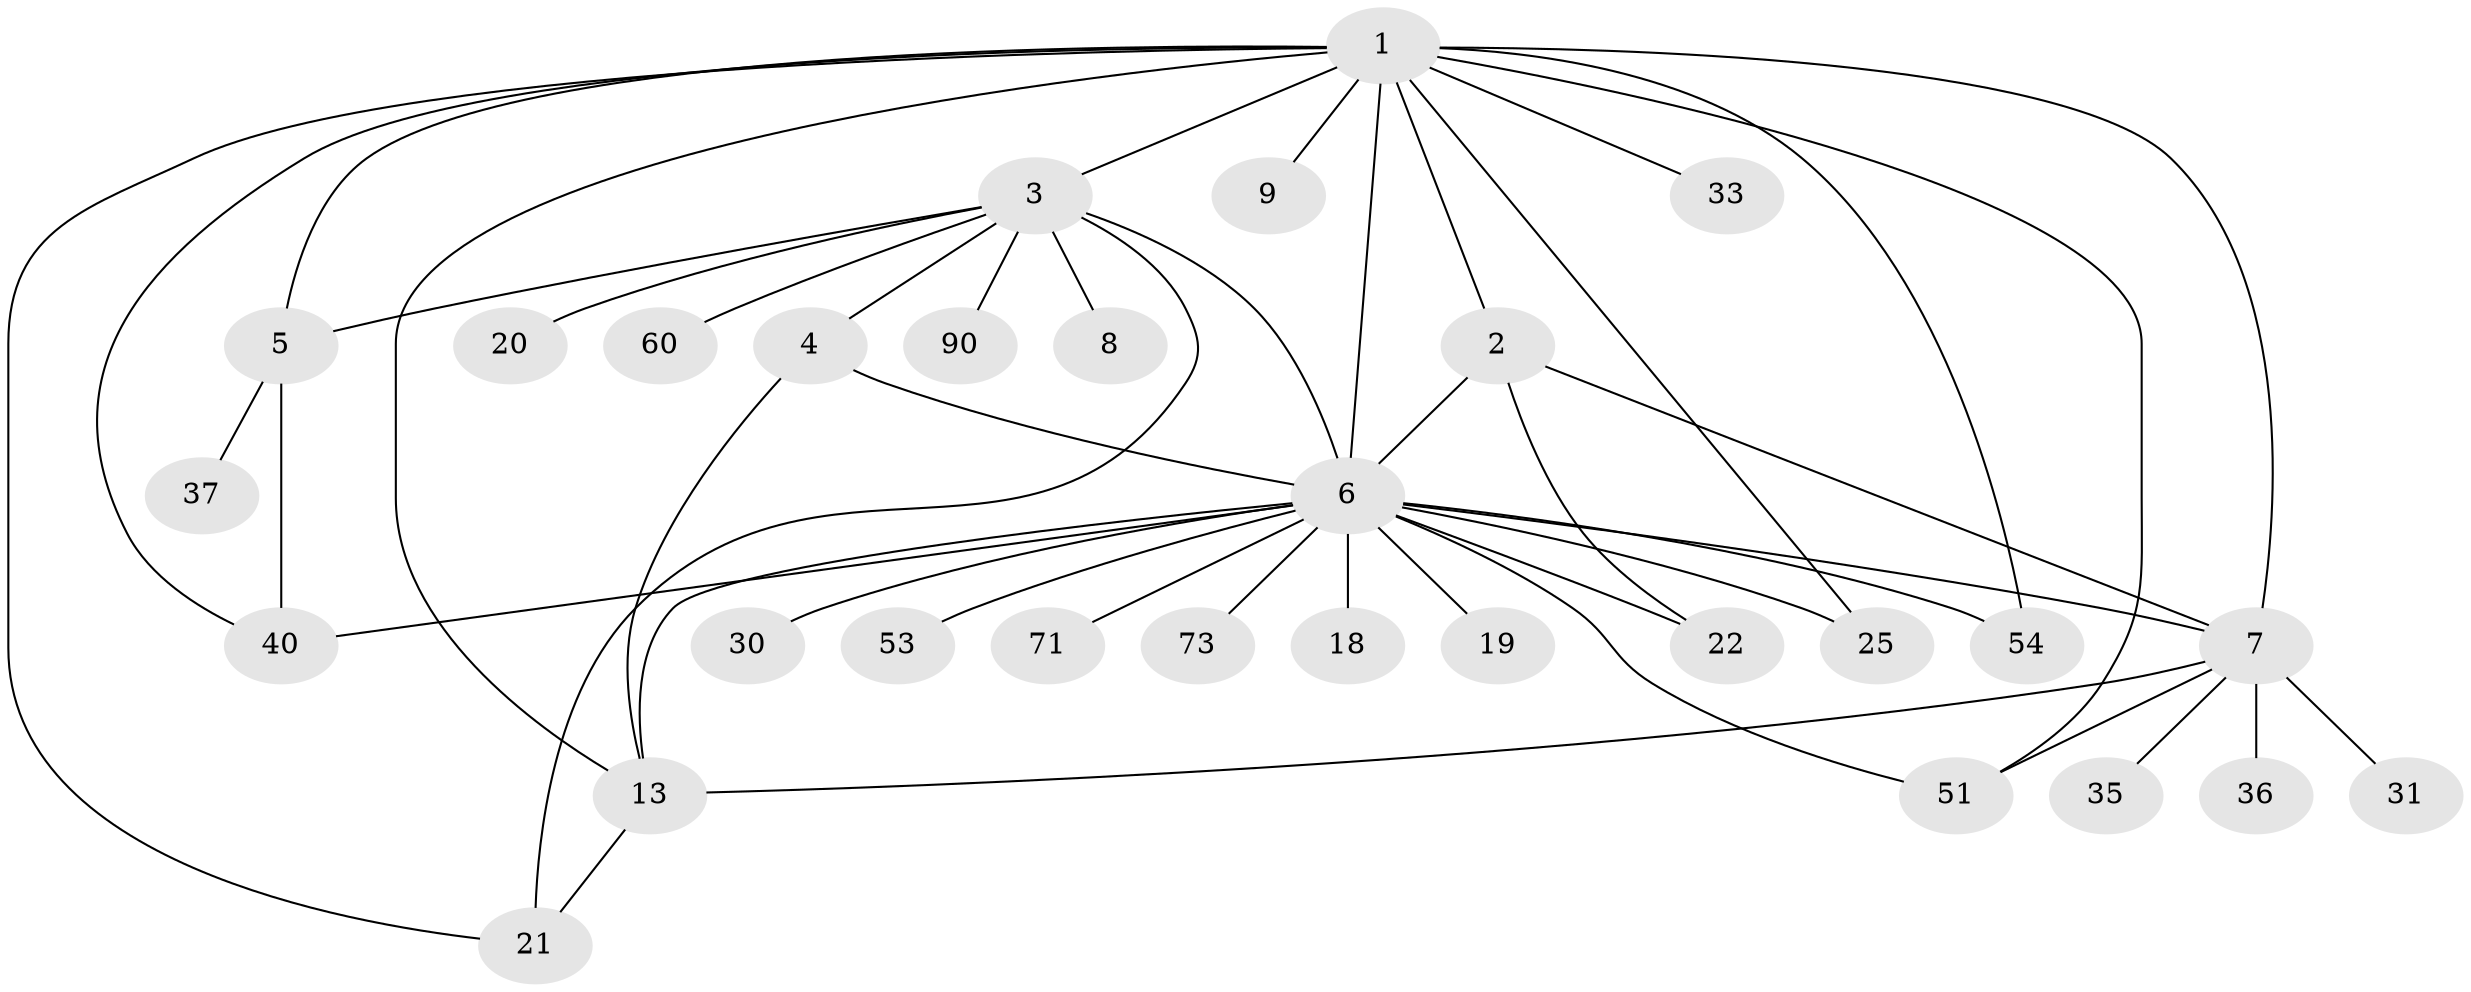 // original degree distribution, {17: 0.01, 6: 0.03, 10: 0.02, 4: 0.09, 8: 0.02, 16: 0.01, 13: 0.01, 1: 0.58, 2: 0.09, 5: 0.02, 7: 0.01, 3: 0.11}
// Generated by graph-tools (version 1.1) at 2025/18/03/04/25 18:18:13]
// undirected, 30 vertices, 47 edges
graph export_dot {
graph [start="1"]
  node [color=gray90,style=filled];
  1 [super="+50+48+28"];
  2 [super="+80+92"];
  3;
  4 [super="+75+88+46"];
  5 [super="+47+43+77+34"];
  6 [super="+58+11+69+93+62+39+17+10+14+27"];
  7 [super="+68+29+42+83"];
  8;
  9 [super="+79"];
  13 [super="+15+85+44+26"];
  18 [super="+100"];
  19 [super="+23"];
  20 [super="+63"];
  21 [super="+84+49"];
  22 [super="+70"];
  25;
  30;
  31;
  33;
  35;
  36;
  37;
  40 [super="+99"];
  51;
  53 [super="+59"];
  54 [super="+89"];
  60;
  71;
  73;
  90;
  1 -- 2;
  1 -- 3;
  1 -- 5;
  1 -- 6 [weight=5];
  1 -- 7;
  1 -- 9;
  1 -- 21;
  1 -- 25;
  1 -- 33;
  1 -- 40;
  1 -- 51;
  1 -- 13 [weight=2];
  1 -- 54;
  2 -- 7;
  2 -- 22;
  2 -- 6;
  3 -- 4;
  3 -- 5;
  3 -- 6 [weight=2];
  3 -- 8;
  3 -- 20;
  3 -- 21;
  3 -- 60;
  3 -- 90;
  4 -- 6;
  4 -- 13;
  5 -- 37;
  5 -- 40;
  6 -- 7;
  6 -- 22;
  6 -- 25;
  6 -- 71;
  6 -- 40 [weight=2];
  6 -- 73;
  6 -- 18 [weight=3];
  6 -- 53;
  6 -- 13;
  6 -- 51;
  6 -- 19;
  6 -- 54;
  6 -- 30;
  7 -- 13;
  7 -- 31;
  7 -- 35;
  7 -- 36 [weight=2];
  7 -- 51;
  13 -- 21;
}
